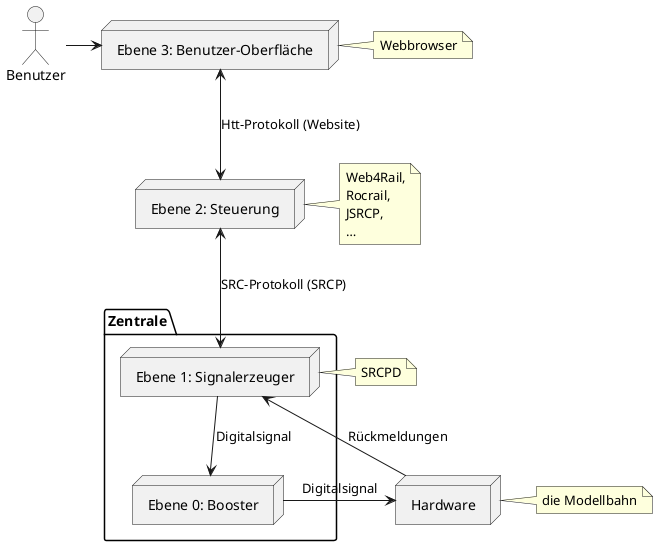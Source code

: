 @startuml
actor Benutzer
node "Ebene 3: Benutzer-Oberfläche" as Iface
node "Ebene 2: Steuerung" as Steuerung
package Zentrale {
  node "Ebene 1: Signalerzeuger" as Signalerzeuger
  node "Ebene 0: Booster" as Booster
}
node Hardware

Benutzer -right-> Iface
Iface <--> Steuerung : Htt-Protokoll (Website)
Steuerung <--> Signalerzeuger : SRC-Protokoll (SRCP)
Signalerzeuger --> Booster : Digitalsignal
Booster -right-> Hardware : Digitalsignal
Hardware --> Signalerzeuger : Rückmeldungen


note right of Iface : Webbrowser

note right of Steuerung
Web4Rail,
Rocrail,
JSRCP,
…
end note

note right of Signalerzeuger : SRCPD

note right of Hardware : die Modellbahn
@enduml
